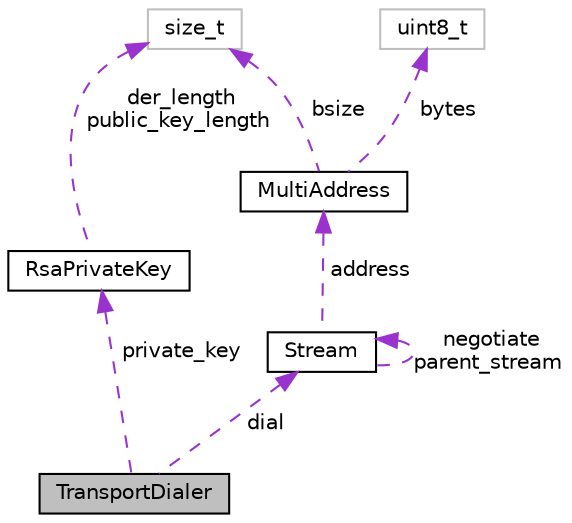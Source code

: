 digraph "TransportDialer"
{
  edge [fontname="Helvetica",fontsize="10",labelfontname="Helvetica",labelfontsize="10"];
  node [fontname="Helvetica",fontsize="10",shape=record];
  Node1 [label="TransportDialer",height=0.2,width=0.4,color="black", fillcolor="grey75", style="filled", fontcolor="black"];
  Node2 -> Node1 [dir="back",color="darkorchid3",fontsize="10",style="dashed",label=" private_key" ,fontname="Helvetica"];
  Node2 [label="RsaPrivateKey",height=0.2,width=0.4,color="black", fillcolor="white", style="filled",URL="$struct_rsa_private_key.html"];
  Node3 -> Node2 [dir="back",color="darkorchid3",fontsize="10",style="dashed",label=" der_length\npublic_key_length" ,fontname="Helvetica"];
  Node3 [label="size_t",height=0.2,width=0.4,color="grey75", fillcolor="white", style="filled"];
  Node4 -> Node1 [dir="back",color="darkorchid3",fontsize="10",style="dashed",label=" dial" ,fontname="Helvetica"];
  Node4 [label="Stream",height=0.2,width=0.4,color="black", fillcolor="white", style="filled",URL="$struct_stream.html"];
  Node5 -> Node4 [dir="back",color="darkorchid3",fontsize="10",style="dashed",label=" address" ,fontname="Helvetica"];
  Node5 [label="MultiAddress",height=0.2,width=0.4,color="black", fillcolor="white", style="filled",URL="$struct_multi_address.html"];
  Node6 -> Node5 [dir="back",color="darkorchid3",fontsize="10",style="dashed",label=" bytes" ,fontname="Helvetica"];
  Node6 [label="uint8_t",height=0.2,width=0.4,color="grey75", fillcolor="white", style="filled"];
  Node3 -> Node5 [dir="back",color="darkorchid3",fontsize="10",style="dashed",label=" bsize" ,fontname="Helvetica"];
  Node4 -> Node4 [dir="back",color="darkorchid3",fontsize="10",style="dashed",label=" negotiate\nparent_stream" ,fontname="Helvetica"];
}
